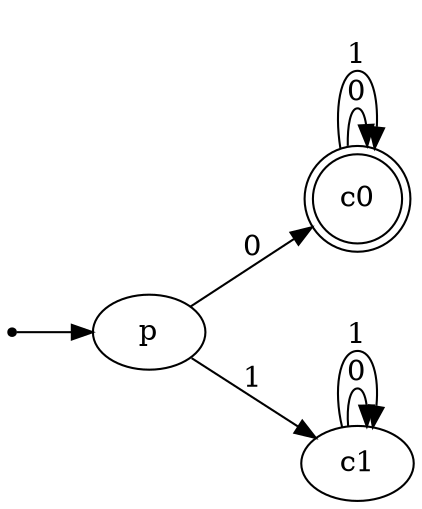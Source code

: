 digraph AFD { 
	rankdir=LR; 
	node [ shape = point ]; _qi;
	node [ shape = oval ];
	// transicoes 
	_qi -> p;
	p -> c0 [ label = "0" ];
	p -> c1 [ label = "1" ];
	c0 -> c0 [ label = "0" ];
	c0 -> c0 [ label = "1" ];
	c1 -> c1 [ label = "0" ];
	c1 -> c1 [ label = "1" ];
	// Estados Finais 
	c0 [ shape = "doublecircle"]; 
}

